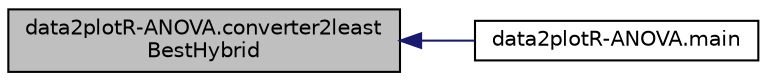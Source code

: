 digraph "data2plotR-ANOVA.converter2leastBestHybrid"
{
  edge [fontname="Helvetica",fontsize="10",labelfontname="Helvetica",labelfontsize="10"];
  node [fontname="Helvetica",fontsize="10",shape=record];
  rankdir="LR";
  Node4 [label="data2plotR-ANOVA.converter2least\lBestHybrid",height=0.2,width=0.4,color="black", fillcolor="grey75", style="filled", fontcolor="black"];
  Node4 -> Node5 [dir="back",color="midnightblue",fontsize="10",style="solid",fontname="Helvetica"];
  Node5 [label="data2plotR-ANOVA.main",height=0.2,width=0.4,color="black", fillcolor="white", style="filled",URL="$namespacedata2plot_r-_a_n_o_v_a.html#ab3d02ce013a6854a4157d2b785dd4039"];
}
